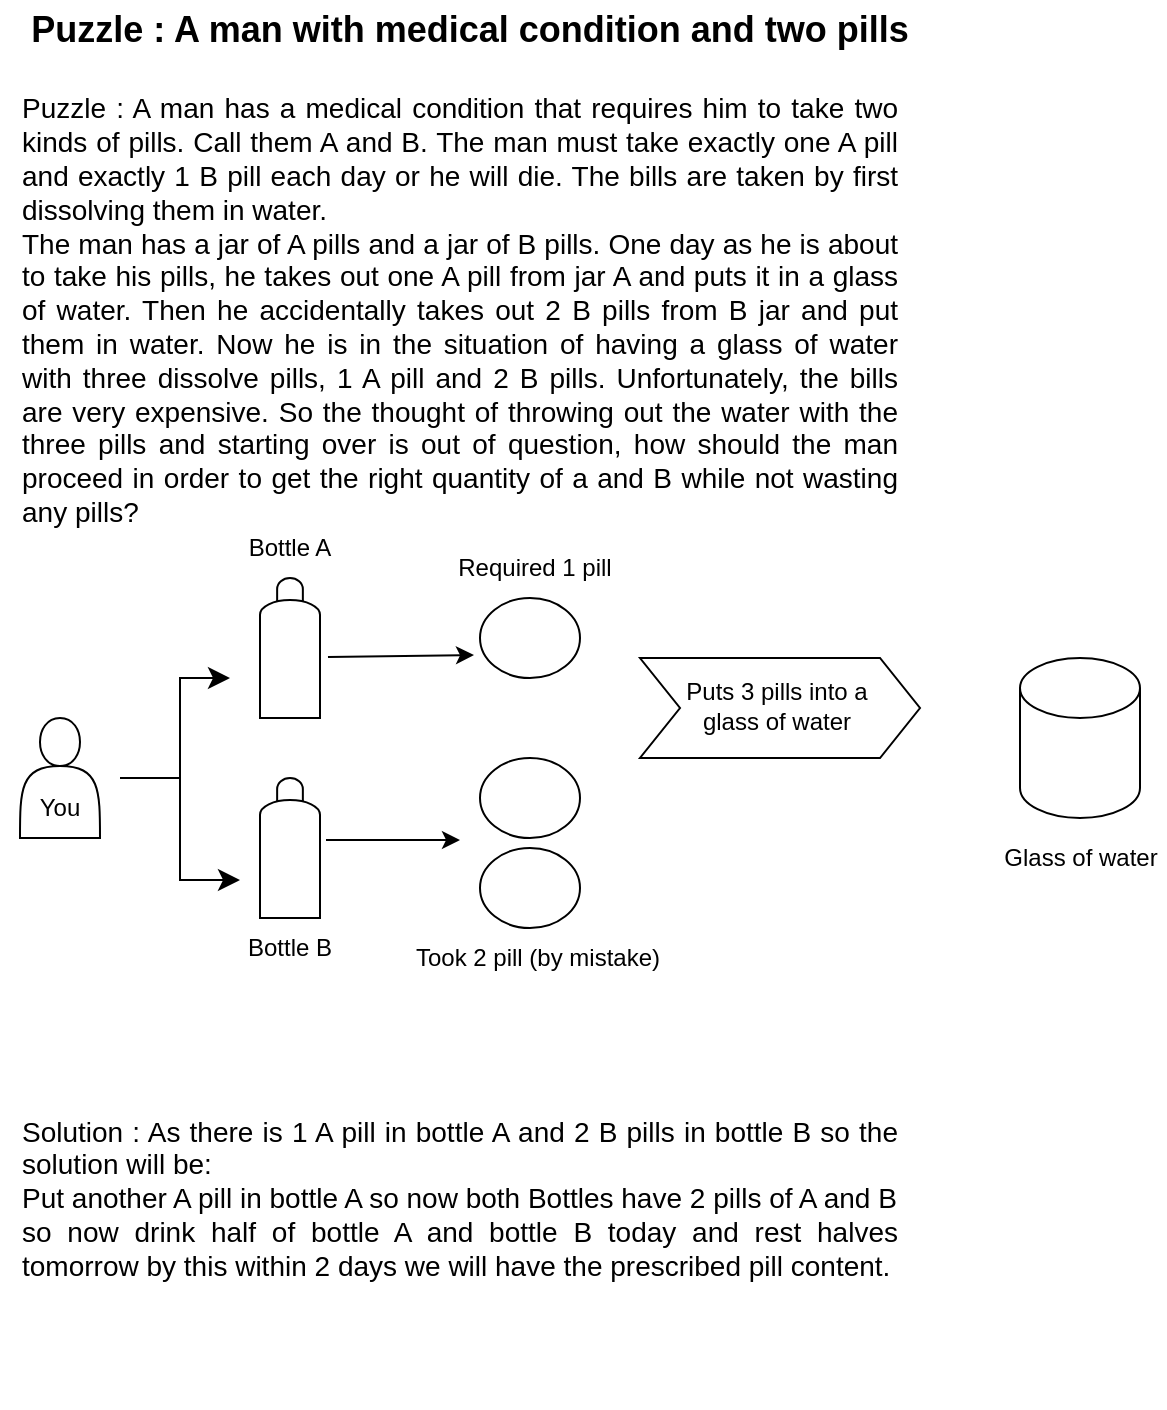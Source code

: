 <mxfile>
    <diagram id="uvzPCthd5abuWoMqx6LB" name="Page-1">
        <mxGraphModel dx="766" dy="666" grid="1" gridSize="10" guides="1" tooltips="1" connect="1" arrows="1" fold="1" page="1" pageScale="1" pageWidth="827" pageHeight="1169" math="0" shadow="0">
            <root>
                <mxCell id="0"/>
                <mxCell id="1" parent="0"/>
                <mxCell id="2" value="" style="shape=actor;whiteSpace=wrap;html=1;" vertex="1" parent="1">
                    <mxGeometry x="50" y="399" width="40" height="60" as="geometry"/>
                </mxCell>
                <mxCell id="4" value="You" style="text;html=1;strokeColor=none;fillColor=none;align=center;verticalAlign=middle;whiteSpace=wrap;rounded=0;" vertex="1" parent="1">
                    <mxGeometry x="40" y="429" width="60" height="30" as="geometry"/>
                </mxCell>
                <mxCell id="5" value="" style="shape=mxgraph.pid.vessels.gas_bottle;html=1;pointerEvents=1;align=center;verticalLabelPosition=bottom;verticalAlign=top;dashed=0;" vertex="1" parent="1">
                    <mxGeometry x="170" y="329" width="30" height="70" as="geometry"/>
                </mxCell>
                <mxCell id="6" value="" style="shape=mxgraph.pid.vessels.gas_bottle;html=1;pointerEvents=1;align=center;verticalLabelPosition=bottom;verticalAlign=top;dashed=0;" vertex="1" parent="1">
                    <mxGeometry x="170" y="429" width="30" height="70" as="geometry"/>
                </mxCell>
                <mxCell id="7" value="" style="ellipse;whiteSpace=wrap;html=1;" vertex="1" parent="1">
                    <mxGeometry x="280" y="339" width="50" height="40" as="geometry"/>
                </mxCell>
                <mxCell id="8" value="" style="ellipse;whiteSpace=wrap;html=1;" vertex="1" parent="1">
                    <mxGeometry x="280" y="419" width="50" height="40" as="geometry"/>
                </mxCell>
                <mxCell id="9" value="" style="ellipse;whiteSpace=wrap;html=1;" vertex="1" parent="1">
                    <mxGeometry x="280" y="464" width="50" height="40" as="geometry"/>
                </mxCell>
                <mxCell id="10" value="Bottle A" style="text;html=1;strokeColor=none;fillColor=none;align=center;verticalAlign=middle;whiteSpace=wrap;rounded=0;" vertex="1" parent="1">
                    <mxGeometry x="155" y="299" width="60" height="30" as="geometry"/>
                </mxCell>
                <mxCell id="11" value="Bottle B" style="text;html=1;strokeColor=none;fillColor=none;align=center;verticalAlign=middle;whiteSpace=wrap;rounded=0;" vertex="1" parent="1">
                    <mxGeometry x="155" y="499" width="60" height="30" as="geometry"/>
                </mxCell>
                <mxCell id="12" value="Required 1 pill" style="text;html=1;strokeColor=none;fillColor=none;align=center;verticalAlign=middle;whiteSpace=wrap;rounded=0;" vertex="1" parent="1">
                    <mxGeometry x="265" y="309" width="85" height="30" as="geometry"/>
                </mxCell>
                <mxCell id="13" value="Took 2 pill (by mistake)" style="text;html=1;strokeColor=none;fillColor=none;align=center;verticalAlign=middle;whiteSpace=wrap;rounded=0;" vertex="1" parent="1">
                    <mxGeometry x="239.5" y="504" width="137.5" height="30" as="geometry"/>
                </mxCell>
                <mxCell id="14" value="" style="shape=step;perimeter=stepPerimeter;whiteSpace=wrap;html=1;fixedSize=1;" vertex="1" parent="1">
                    <mxGeometry x="360" y="369" width="140" height="50" as="geometry"/>
                </mxCell>
                <mxCell id="15" value="Puts 3 pills into a glass of water" style="text;html=1;strokeColor=none;fillColor=none;align=center;verticalAlign=middle;whiteSpace=wrap;rounded=0;" vertex="1" parent="1">
                    <mxGeometry x="377" y="378" width="103" height="30" as="geometry"/>
                </mxCell>
                <mxCell id="16" value="" style="shape=cylinder3;whiteSpace=wrap;html=1;boundedLbl=1;backgroundOutline=1;size=15;" vertex="1" parent="1">
                    <mxGeometry x="550" y="369" width="60" height="80" as="geometry"/>
                </mxCell>
                <mxCell id="18" value="Glass of water" style="text;html=1;strokeColor=none;fillColor=none;align=center;verticalAlign=middle;whiteSpace=wrap;rounded=0;" vertex="1" parent="1">
                    <mxGeometry x="537.5" y="454" width="85" height="30" as="geometry"/>
                </mxCell>
                <mxCell id="19" value="&lt;b&gt;&lt;font style=&quot;font-size: 18px;&quot;&gt;Puzzle : A man with medical condition and two pills&lt;/font&gt;&lt;/b&gt;" style="text;html=1;strokeColor=none;fillColor=none;align=center;verticalAlign=middle;whiteSpace=wrap;rounded=0;" vertex="1" parent="1">
                    <mxGeometry x="40" y="40" width="470" height="30" as="geometry"/>
                </mxCell>
                <mxCell id="20" value="&lt;div style=&quot;text-align: justify;&quot;&gt;&lt;span style=&quot;font-size: 14px; background-color: initial;&quot;&gt;Puzzle : A man has a medical condition that requires him to take two kinds of pills. Call them A and B. The man must take exactly one A pill and exactly 1 B pill each day or he will die. The bills are taken by first dissolving them in water.&lt;/span&gt;&lt;/div&gt;&lt;font style=&quot;font-size: 14px;&quot;&gt;&lt;div style=&quot;text-align: justify;&quot;&gt;&lt;span style=&quot;background-color: initial;&quot;&gt;The man has a jar of A pills and a jar of B pills. One day as he is about to take his pills, he takes out one A pill from jar A and puts it in a glass of water. Then he accidentally takes out 2 B pills from B jar and put them in water. Now he is in the situation of having a glass of water with three dissolve pills, 1 A pill and 2 B pills. Unfortunately, the bills are very expensive. So the thought of throwing out the water with the three pills and starting over is out of question, how should the man proceed in order to get the right quantity of a and B while not wasting any pills?&amp;nbsp;&lt;/span&gt;&lt;/div&gt;&lt;/font&gt;" style="text;html=1;strokeColor=none;fillColor=none;align=center;verticalAlign=middle;whiteSpace=wrap;rounded=0;" vertex="1" parent="1">
                    <mxGeometry x="50" y="90" width="440" height="210" as="geometry"/>
                </mxCell>
                <mxCell id="22" value="" style="edgeStyle=elbowEdgeStyle;elbow=horizontal;endArrow=classic;html=1;curved=0;rounded=0;endSize=8;startSize=8;fontSize=14;" edge="1" parent="1">
                    <mxGeometry width="50" height="50" relative="1" as="geometry">
                        <mxPoint x="105" y="429" as="sourcePoint"/>
                        <mxPoint x="155" y="379" as="targetPoint"/>
                    </mxGeometry>
                </mxCell>
                <mxCell id="23" value="" style="edgeStyle=elbowEdgeStyle;elbow=horizontal;endArrow=classic;html=1;curved=0;rounded=0;endSize=8;startSize=8;fontSize=14;exitX=1;exitY=0;exitDx=0;exitDy=0;" edge="1" parent="1" source="4">
                    <mxGeometry width="50" height="50" relative="1" as="geometry">
                        <mxPoint x="110" y="504" as="sourcePoint"/>
                        <mxPoint x="160" y="480" as="targetPoint"/>
                        <Array as="points">
                            <mxPoint x="130" y="470"/>
                        </Array>
                    </mxGeometry>
                </mxCell>
                <mxCell id="26" value="" style="endArrow=classic;html=1;fontSize=14;entryX=-0.06;entryY=0.713;entryDx=0;entryDy=0;entryPerimeter=0;exitX=1.133;exitY=0.564;exitDx=0;exitDy=0;exitPerimeter=0;" edge="1" parent="1" source="5" target="7">
                    <mxGeometry width="50" height="50" relative="1" as="geometry">
                        <mxPoint x="200" y="378" as="sourcePoint"/>
                        <mxPoint x="250" y="328" as="targetPoint"/>
                    </mxGeometry>
                </mxCell>
                <mxCell id="27" value="" style="endArrow=classic;html=1;fontSize=14;" edge="1" parent="1">
                    <mxGeometry width="50" height="50" relative="1" as="geometry">
                        <mxPoint x="203" y="460" as="sourcePoint"/>
                        <mxPoint x="270" y="460" as="targetPoint"/>
                    </mxGeometry>
                </mxCell>
                <mxCell id="28" value="&lt;div style=&quot;text-align: justify;&quot;&gt;&lt;span style=&quot;font-size: 14px;&quot;&gt;Solution : As there is 1 A pill in bottle A and 2 B pills in bottle B so the solution will be:&lt;/span&gt;&lt;/div&gt;&lt;div style=&quot;text-align: justify;&quot;&gt;&lt;span style=&quot;font-size: 14px;&quot;&gt;Put another A pill in bottle A so now both Bottles have 2 pills of A and B&lt;/span&gt;&lt;/div&gt;&lt;div style=&quot;text-align: justify;&quot;&gt;&lt;span style=&quot;font-size: 14px;&quot;&gt;so now drink half of bottle A and bottle B today and rest halves tomorrow by this within 2 days we will have the prescribed pill content.&lt;/span&gt;&lt;/div&gt;" style="text;html=1;strokeColor=none;fillColor=none;align=center;verticalAlign=middle;whiteSpace=wrap;rounded=0;" vertex="1" parent="1">
                    <mxGeometry x="50" y="534" width="440" height="210" as="geometry"/>
                </mxCell>
            </root>
        </mxGraphModel>
    </diagram>
</mxfile>